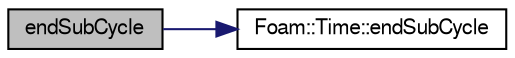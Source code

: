 digraph "endSubCycle"
{
  bgcolor="transparent";
  edge [fontname="FreeSans",fontsize="10",labelfontname="FreeSans",labelfontsize="10"];
  node [fontname="FreeSans",fontsize="10",shape=record];
  rankdir="LR";
  Node10 [label="endSubCycle",height=0.2,width=0.4,color="black", fillcolor="grey75", style="filled", fontcolor="black"];
  Node10 -> Node11 [color="midnightblue",fontsize="10",style="solid",fontname="FreeSans"];
  Node11 [label="Foam::Time::endSubCycle",height=0.2,width=0.4,color="black",URL="$a26350.html#ac94c7ed4efd51aafabdcde36a49e57b8",tooltip="Reset time after sub-cycling back to previous TimeState. "];
}
